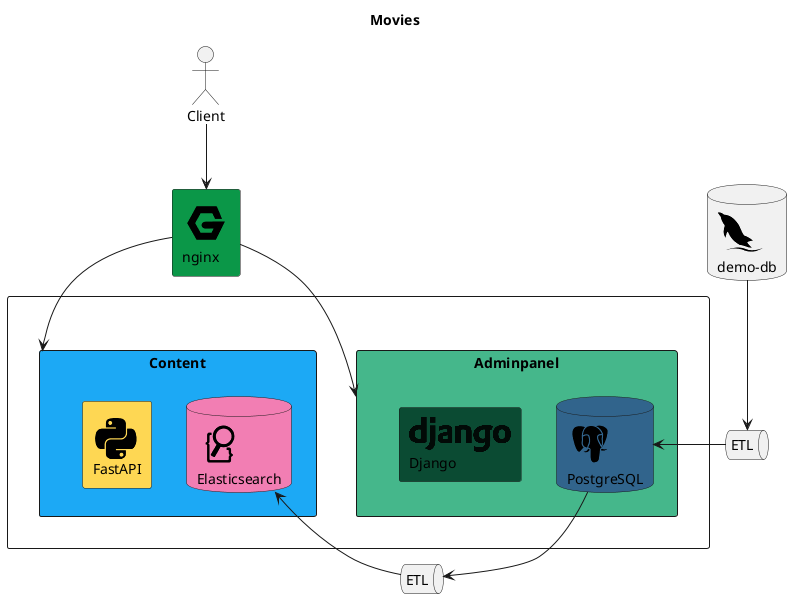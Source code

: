 @startuml
!include <cloudinsight/postgresql>
!include <cloudinsight/python>
!include <cloudinsight/mysql>
!include <cloudinsight/nginx>
!include <cloudinsight/elasticsearch>
!include <logos/django>

title Movies

actor Client as user
rectangle "<$nginx>\nnginx" as proxy #0b9748
database "<$mysql>\ndemo-db" as demo_db
queue ETL as etl
queue ETL as etl2

rectangle " " as services {

    rectangle "Adminpanel" as adminpanel #45b78b {
        database "<$postgresql>\nPostgreSQL" as postgres #31648c
        rectangle "<$django>\nDjango" as django #0b4b33
    }

    rectangle "Content" as content #1ca9f5 {
        rectangle "<$python>\nFastAPI" as fastapi #fed753
        database "<$elasticsearch>\nElasticsearch" as elastic #f27eb3
    }

}

user -down-> proxy

proxy -down-> content
proxy -down-> adminpanel

demo_db --> etl
etl -left-> postgres

postgres -down-> etl2
etl2 -left-> elastic

@enduml
